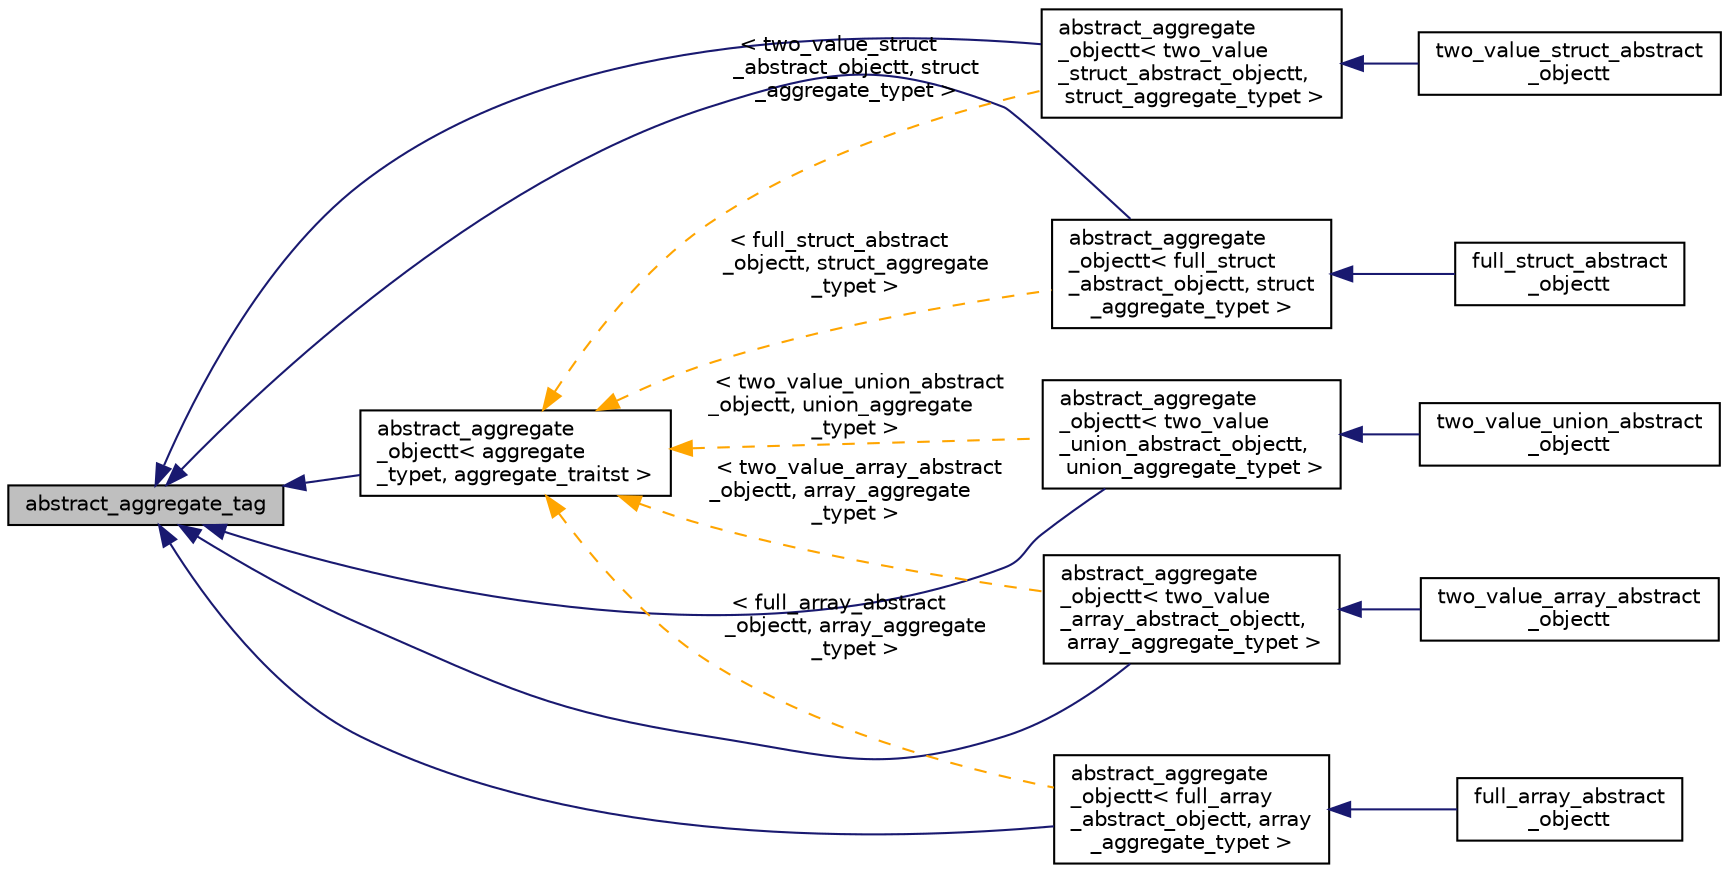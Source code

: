 digraph "abstract_aggregate_tag"
{
 // LATEX_PDF_SIZE
  bgcolor="transparent";
  edge [fontname="Helvetica",fontsize="10",labelfontname="Helvetica",labelfontsize="10"];
  node [fontname="Helvetica",fontsize="10",shape=record];
  rankdir="LR";
  Node1 [label="abstract_aggregate_tag",height=0.2,width=0.4,color="black", fillcolor="grey75", style="filled", fontcolor="black",tooltip=" "];
  Node1 -> Node2 [dir="back",color="midnightblue",fontsize="10",style="solid",fontname="Helvetica"];
  Node2 [label="abstract_aggregate\l_objectt\< aggregate\l_typet, aggregate_traitst \>",height=0.2,width=0.4,color="black",URL="$classabstract__aggregate__objectt.html",tooltip=" "];
  Node2 -> Node3 [dir="back",color="orange",fontsize="10",style="dashed",label=" \< full_struct_abstract\l_objectt, struct_aggregate\l_typet \>" ,fontname="Helvetica"];
  Node3 [label="abstract_aggregate\l_objectt\< full_struct\l_abstract_objectt, struct\l_aggregate_typet \>",height=0.2,width=0.4,color="black",URL="$classabstract__aggregate__objectt.html",tooltip=" "];
  Node3 -> Node4 [dir="back",color="midnightblue",fontsize="10",style="solid",fontname="Helvetica"];
  Node4 [label="full_struct_abstract\l_objectt",height=0.2,width=0.4,color="black",URL="$classfull__struct__abstract__objectt.html",tooltip=" "];
  Node2 -> Node5 [dir="back",color="orange",fontsize="10",style="dashed",label=" \< two_value_struct\l_abstract_objectt, struct\l_aggregate_typet \>" ,fontname="Helvetica"];
  Node5 [label="abstract_aggregate\l_objectt\< two_value\l_struct_abstract_objectt,\l struct_aggregate_typet \>",height=0.2,width=0.4,color="black",URL="$classabstract__aggregate__objectt.html",tooltip=" "];
  Node5 -> Node6 [dir="back",color="midnightblue",fontsize="10",style="solid",fontname="Helvetica"];
  Node6 [label="two_value_struct_abstract\l_objectt",height=0.2,width=0.4,color="black",URL="$classtwo__value__struct__abstract__objectt.html",tooltip=" "];
  Node2 -> Node7 [dir="back",color="orange",fontsize="10",style="dashed",label=" \< two_value_array_abstract\l_objectt, array_aggregate\l_typet \>" ,fontname="Helvetica"];
  Node7 [label="abstract_aggregate\l_objectt\< two_value\l_array_abstract_objectt,\l array_aggregate_typet \>",height=0.2,width=0.4,color="black",URL="$classabstract__aggregate__objectt.html",tooltip=" "];
  Node7 -> Node8 [dir="back",color="midnightblue",fontsize="10",style="solid",fontname="Helvetica"];
  Node8 [label="two_value_array_abstract\l_objectt",height=0.2,width=0.4,color="black",URL="$classtwo__value__array__abstract__objectt.html",tooltip=" "];
  Node2 -> Node9 [dir="back",color="orange",fontsize="10",style="dashed",label=" \< full_array_abstract\l_objectt, array_aggregate\l_typet \>" ,fontname="Helvetica"];
  Node9 [label="abstract_aggregate\l_objectt\< full_array\l_abstract_objectt, array\l_aggregate_typet \>",height=0.2,width=0.4,color="black",URL="$classabstract__aggregate__objectt.html",tooltip=" "];
  Node9 -> Node10 [dir="back",color="midnightblue",fontsize="10",style="solid",fontname="Helvetica"];
  Node10 [label="full_array_abstract\l_objectt",height=0.2,width=0.4,color="black",URL="$classfull__array__abstract__objectt.html",tooltip=" "];
  Node2 -> Node11 [dir="back",color="orange",fontsize="10",style="dashed",label=" \< two_value_union_abstract\l_objectt, union_aggregate\l_typet \>" ,fontname="Helvetica"];
  Node11 [label="abstract_aggregate\l_objectt\< two_value\l_union_abstract_objectt,\l union_aggregate_typet \>",height=0.2,width=0.4,color="black",URL="$classabstract__aggregate__objectt.html",tooltip=" "];
  Node11 -> Node12 [dir="back",color="midnightblue",fontsize="10",style="solid",fontname="Helvetica"];
  Node12 [label="two_value_union_abstract\l_objectt",height=0.2,width=0.4,color="black",URL="$classtwo__value__union__abstract__objectt.html",tooltip=" "];
  Node1 -> Node9 [dir="back",color="midnightblue",fontsize="10",style="solid",fontname="Helvetica"];
  Node1 -> Node3 [dir="back",color="midnightblue",fontsize="10",style="solid",fontname="Helvetica"];
  Node1 -> Node7 [dir="back",color="midnightblue",fontsize="10",style="solid",fontname="Helvetica"];
  Node1 -> Node5 [dir="back",color="midnightblue",fontsize="10",style="solid",fontname="Helvetica"];
  Node1 -> Node11 [dir="back",color="midnightblue",fontsize="10",style="solid",fontname="Helvetica"];
}
